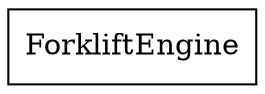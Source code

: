 strict digraph class_diagram {
  rankdir=LR;
  ForkliftEngine[
    label="ForkliftEngine",
    URL="ForkliftEngine.html",
    tooltip="com.wlash.games.ForkliftEngine",
    shape="record"
  ];
}
